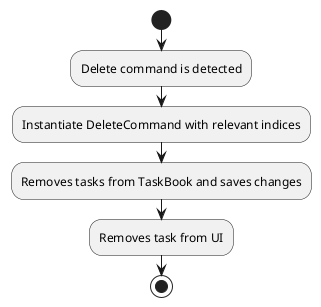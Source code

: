 @startuml
start

:Delete command is detected;
:Instantiate DeleteCommand with relevant indices;
:Removes tasks from TaskBook and saves changes;
:Removes task from UI;

stop
@enduml
